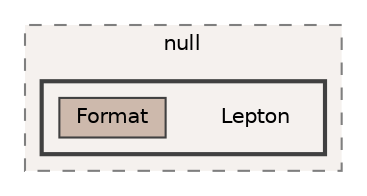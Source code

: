 digraph "/run/media/null/Lepton"
{
 // LATEX_PDF_SIZE
  bgcolor="transparent";
  edge [fontname=Helvetica,fontsize=10,labelfontname=Helvetica,labelfontsize=10];
  node [fontname=Helvetica,fontsize=10,shape=box,height=0.2,width=0.4];
  compound=true
  subgraph clusterdir_a948842fa98f12679c5b270b3cb08c8f {
    graph [ bgcolor="#f5f1ee", pencolor="grey50", label="null", fontname=Helvetica,fontsize=10 style="filled,dashed", URL="dir_a948842fa98f12679c5b270b3cb08c8f.html",tooltip=""]
  subgraph clusterdir_07db626c45ea25c07b7068518579809d {
    graph [ bgcolor="#f5f1ee", pencolor="grey25", label="", fontname=Helvetica,fontsize=10 style="filled,bold", URL="dir_07db626c45ea25c07b7068518579809d.html",tooltip=""]
    dir_07db626c45ea25c07b7068518579809d [shape=plaintext, label="Lepton"];
  dir_d8f4d8b71495ef036f88c12642403a24 [label="Format", fillcolor="#cdb9ac", color="grey25", style="filled", URL="dir_d8f4d8b71495ef036f88c12642403a24.html",tooltip=""];
  }
  }
}
